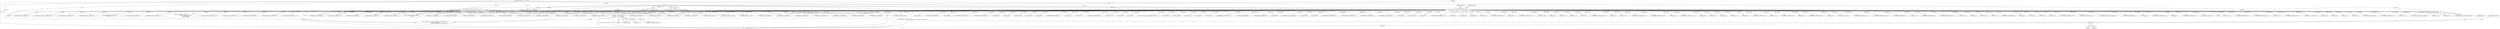 digraph "0_tcpdump_bea2686c296b79609060a104cc139810785b0739@pointer" {
"1000891" [label="(Call,obj_tptr+=8)"];
"1000881" [label="(Call,ipaddr_string(ndo, obj_tptr))"];
"1000145" [label="(MethodParameterIn,netdissect_options *ndo)"];
"1000314" [label="(Call,obj_tptr=tptr+sizeof(struct rsvp_object_header))"];
"1000184" [label="(Call,(const struct rsvp_object_header *)tptr)"];
"1000148" [label="(MethodParameterIn,const u_char *tptr)"];
"1001288" [label="(Call,EXTRACT_16BITS(obj_tptr + 2))"];
"1000884" [label="(Call,EXTRACT_16BITS(obj_tptr + 6))"];
"1002484" [label="(Call,obj_tptr+=sizeof(struct rsvp_obj_frr_t))"];
"1002952" [label="(Call,EXTRACT_24BITS(obj_tptr + 1))"];
"1001650" [label="(Call,obj_tptr + 2)"];
"1003377" [label="(Call,tptr+=rsvp_obj_len)"];
"1001853" [label="(Call,EXTRACT_32BITS(obj_tptr+8))"];
"1003231" [label="(Call,obj_tptr + 8)"];
"1000881" [label="(Call,ipaddr_string(ndo, obj_tptr))"];
"1001284" [label="(Call,EXTRACT_16BITS(obj_tptr+2))"];
"1001483" [label="(Call,obj_tptr+=*(obj_tptr+1))"];
"1000176" [label="(Block,)"];
"1000316" [label="(Call,tptr+sizeof(struct rsvp_object_header))"];
"1001617" [label="(Call,obj_tptr + 4 + i)"];
"1000882" [label="(Identifier,ndo)"];
"1000145" [label="(MethodParameterIn,netdissect_options *ndo)"];
"1000795" [label="(Call,EXTRACT_32BITS(obj_tptr))"];
"1001148" [label="(Call,EXTRACT_16BITS(obj_tptr + 10))"];
"1002057" [label="(Call,obj_tptr+=4)"];
"1001191" [label="(Call,EXTRACT_32BITS(obj_tptr+4))"];
"1001661" [label="(Call,obj_tptr+=4+*(obj_tptr+3))"];
"1000892" [label="(Identifier,obj_tptr)"];
"1001932" [label="(Call,ipaddr_string(ndo, obj_tptr))"];
"1001377" [label="(Call,obj_tptr+6)"];
"1001285" [label="(Call,obj_tptr+2)"];
"1001179" [label="(Call,obj_tptr + 2)"];
"1000844" [label="(Call,obj_tptr+1)"];
"1002009" [label="(Call,EXTRACT_32BITS(obj_tptr))"];
"1001840" [label="(Call,EXTRACT_32BITS(obj_tptr+4))"];
"1001614" [label="(Call,safeputchar(ndo, *(obj_tptr + 4 + i)))"];
"1002953" [label="(Call,obj_tptr + 1)"];
"1002390" [label="(Call,(const struct rsvp_obj_frr_t *)obj_tptr)"];
"1001880" [label="(Call,obj_tptr + 4)"];
"1000880" [label="(Block,)"];
"1001073" [label="(Call,obj_tptr+=4)"];
"1001277" [label="(Call,obj_tptr+1)"];
"1000843" [label="(Call,EXTRACT_24BITS(obj_tptr+1))"];
"1001199" [label="(Call,obj_tptr+8)"];
"1000542" [label="(Call,ipaddr_string(ndo, obj_tptr + 8))"];
"1001025" [label="(Call,ipaddr_string(ndo, obj_tptr+8))"];
"1002291" [label="(Call,ip6addr_string(ndo, obj_tptr+20))"];
"1001799" [label="(Call,ip6addr_string(ndo, obj_tptr + 4))"];
"1000864" [label="(Block,)"];
"1002829" [label="(Call,EXTRACT_16BITS(obj_tptr+2))"];
"1002679" [label="(Call,ipaddr_string(ndo, obj_tptr))"];
"1001473" [label="(Call,EXTRACT_32BITS(obj_tptr + 4))"];
"1003368" [label="(Call,tptr + sizeof(struct rsvp_object_header))"];
"1001780" [label="(Call,obj_tptr + 4)"];
"1001096" [label="(Call,obj_tptr + 2)"];
"1000315" [label="(Identifier,obj_tptr)"];
"1000463" [label="(Call,ip6addr_string(ndo, obj_tptr))"];
"1002769" [label="(Call,ip6addr_string(ndo, obj_tptr))"];
"1000314" [label="(Call,obj_tptr=tptr+sizeof(struct rsvp_object_header))"];
"1000894" [label="(ControlStructure,break;)"];
"1003237" [label="(Call,obj_tptr+=12)"];
"1001638" [label="(Call,obj_tptr+1)"];
"1001646" [label="(Call,obj_tptr+2)"];
"1001128" [label="(Call,EXTRACT_16BITS(obj_tptr + 6))"];
"1001323" [label="(Call,obj_tptr + 1)"];
"1001067" [label="(Call,obj_tptr + 2)"];
"1002280" [label="(Call,ip6addr_string(ndo, obj_tptr))"];
"1001208" [label="(Call,EXTRACT_16BITS(obj_tptr+4))"];
"1001149" [label="(Call,obj_tptr + 10)"];
"1000579" [label="(Call,ipaddr_string(ndo, obj_tptr + 8))"];
"1001854" [label="(Call,obj_tptr+8)"];
"1000886" [label="(Identifier,obj_tptr)"];
"1002662" [label="(Call,obj_tptr+5)"];
"1003008" [label="(Call,(const struct rsvp_obj_integrity_t *)obj_tptr)"];
"1002053" [label="(Call,obj_tptr + 2)"];
"1002568" [label="(Call,obj_tptr+=16)"];
"1002752" [label="(Call,obj_tptr+17)"];
"1002668" [label="(Call,obj_tptr+6)"];
"1002959" [label="(Call,obj_tptr+=4)"];
"1001879" [label="(Call,EXTRACT_32BITS(obj_tptr + 4))"];
"1000941" [label="(Call,ip6addr_string(ndo, obj_tptr))"];
"1000499" [label="(Call,EXTRACT_32BITS(obj_tptr))"];
"1002323" [label="(Call,ipaddr_string(ndo, obj_tptr))"];
"1001516" [label="(Call,EXTRACT_32BITS(obj_tptr))"];
"1001470" [label="(Call,obj_tptr+3)"];
"1003300" [label="(Call,ipaddr_string(ndo, obj_tptr))"];
"1001847" [label="(Call,EXTRACT_32BITS(obj_tptr+4))"];
"1002736" [label="(Call,obj_tptr+=8)"];
"1000883" [label="(Identifier,obj_tptr)"];
"1002364" [label="(Call,ipaddr_string(ndo, obj_tptr+8))"];
"1001453" [label="(Call,obj_tptr+2)"];
"1001198" [label="(Call,EXTRACT_32BITS(obj_tptr+8))"];
"1002757" [label="(Call,EXTRACT_16BITS(obj_tptr+18))"];
"1001706" [label="(Call,EXTRACT_16BITS(obj_tptr))"];
"1001122" [label="(Call,EXTRACT_16BITS(obj_tptr+4))"];
"1001778" [label="(Call,ipaddr_string(ndo, obj_tptr + 4))"];
"1002116" [label="(Call,rsvp_intserv_print(ndo, obj_tptr, obj_tlen))"];
"1000182" [label="(Call,rsvp_obj_header = (const struct rsvp_object_header *)tptr)"];
"1000534" [label="(Call,ipaddr_string(ndo, obj_tptr))"];
"1000891" [label="(Call,obj_tptr+=8)"];
"1001107" [label="(Call,obj_tptr + 4)"];
"1001156" [label="(Call,obj_tptr+=12)"];
"1001474" [label="(Call,obj_tptr + 4)"];
"1003230" [label="(Call,EXTRACT_32BITS(obj_tptr + 8))"];
"1001209" [label="(Call,obj_tptr+4)"];
"1003350" [label="(Call,print_unknown_data(ndo, obj_tptr, \"\n\t    \", obj_tlen))"];
"1001968" [label="(Call,ip6addr_string(ndo, obj_tptr))"];
"1000616" [label="(Call,ipaddr_string(ndo, obj_tptr))"];
"1002595" [label="(Call,ipaddr_string(ndo, obj_tptr))"];
"1002758" [label="(Call,obj_tptr+18)"];
"1003409" [label="(MethodReturn,RET)"];
"1000410" [label="(Call,ip6addr_string(ndo, obj_tptr))"];
"1001448" [label="(Call,obj_tptr+2)"];
"1000893" [label="(Literal,8)"];
"1003366" [label="(Call,print_unknown_data(ndo, tptr + sizeof(struct rsvp_object_header), \"\n\t    \", /* FIXME indentation */\n                               rsvp_obj_len - sizeof(struct rsvp_object_header)))"];
"1001407" [label="(Call,obj_tptr+2)"];
"1002841" [label="(Call,EXTRACT_16BITS(obj_tptr))"];
"1001841" [label="(Call,obj_tptr+4)"];
"1002052" [label="(Call,EXTRACT_16BITS(obj_tptr + 2))"];
"1002806" [label="(Call,obj_tptr+=20)"];
"1000148" [label="(MethodParameterIn,const u_char *tptr)"];
"1000184" [label="(Call,(const struct rsvp_object_header *)tptr)"];
"1001143" [label="(Call,obj_tptr+8)"];
"1002190" [label="(Call,ip6addr_string(ndo, obj_tptr))"];
"1000952" [label="(Call,ip6addr_string(ndo, obj_tptr+20))"];
"1000984" [label="(Call,ipaddr_string(ndo, obj_tptr))"];
"1001419" [label="(Call,obj_tptr + 7)"];
"1000321" [label="(Identifier,obj_tlen)"];
"1001129" [label="(Call,obj_tptr + 6)"];
"1000471" [label="(Call,ip6addr_string(ndo, obj_tptr + 20))"];
"1002353" [label="(Call,ipaddr_string(ndo, obj_tptr))"];
"1002897" [label="(Call,print_unknown_data(ndo, obj_tptr + 2, \"\n\t\t\", *(obj_tptr + 1) - 2))"];
"1002160" [label="(Call,ipaddr_string(ndo, obj_tptr))"];
"1003227" [label="(Call,obj_tptr+4)"];
"1000186" [label="(Identifier,tptr)"];
"1001142" [label="(Call,EXTRACT_16BITS(obj_tptr+8))"];
"1001486" [label="(Call,obj_tptr+1)"];
"1003245" [label="(Call,obj_tptr+=4)"];
"1002598" [label="(Call,ipaddr_string(ndo, obj_tptr + 4))"];
"1002220" [label="(Call,ip6addr_string(ndo, obj_tptr))"];
"1002250" [label="(Call,ipaddr_string(ndo, obj_tptr))"];
"1002667" [label="(Call,EXTRACT_16BITS(obj_tptr+6))"];
"1000681" [label="(Call,ipaddr_string(ndo, obj_tptr))"];
"1000506" [label="(Call,ip6addr_string(ndo, obj_tptr + 8))"];
"1001221" [label="(Call,EXTRACT_16BITS(obj_tptr + 4))"];
"1001480" [label="(Call,obj_tptr+1)"];
"1000911" [label="(Call,ip6addr_string(ndo, obj_tptr))"];
"1001178" [label="(Call,EXTRACT_16BITS(obj_tptr + 2))"];
"1001412" [label="(Call,obj_tptr+6)"];
"1001801" [label="(Call,obj_tptr + 4)"];
"1001289" [label="(Call,obj_tptr + 2)"];
"1001858" [label="(Call,obj_tptr + 12)"];
"1001123" [label="(Call,obj_tptr+4)"];
"1003156" [label="(Call,EXTRACT_32BITS(obj_tptr))"];
"1000885" [label="(Call,obj_tptr + 6)"];
"1000644" [label="(Call,ip6addr_string(ndo, obj_tptr))"];
"1001014" [label="(Call,ipaddr_string(ndo, obj_tptr))"];
"1001405" [label="(Call,ipaddr_string(ndo, obj_tptr+2))"];
"1000852" [label="(Call,obj_tptr+=4)"];
"1000770" [label="(Call,EXTRACT_32BITS(obj_tptr))"];
"1001666" [label="(Call,obj_tptr+3)"];
"1003325" [label="(Call,ip6addr_string(ndo, obj_tptr))"];
"1003226" [label="(Call,EXTRACT_32BITS(obj_tptr+4))"];
"1000363" [label="(Call,ipaddr_string(ndo, obj_tptr))"];
"1001587" [label="(Call,obj_tptr+3)"];
"1001893" [label="(Call,obj_tptr+=subobj_len)"];
"1001095" [label="(Call,EXTRACT_16BITS(obj_tptr + 2))"];
"1001857" [label="(Call,EXTRACT_32BITS(obj_tptr + 12))"];
"1000746" [label="(Call,EXTRACT_32BITS(obj_tptr))"];
"1000709" [label="(Call,ip6addr_string(ndo, obj_tptr))"];
"1001222" [label="(Call,obj_tptr + 4)"];
"1001554" [label="(Call,EXTRACT_32BITS(obj_tptr))"];
"1001066" [label="(Call,EXTRACT_16BITS(obj_tptr + 2))"];
"1001233" [label="(Call,obj_tptr+=12)"];
"1001272" [label="(Call,obj_tptr+1)"];
"1001295" [label="(Call,obj_tptr+=4)"];
"1002830" [label="(Call,obj_tptr+2)"];
"1003185" [label="(Call,EXTRACT_16BITS(obj_tptr))"];
"1003100" [label="(Call,signature_verify(ndo, pptr, plen,\n                                            obj_ptr.rsvp_obj_integrity->digest,\n                                            rsvp_clear_checksum,\n                                            rsvp_com_header))"];
"1001192" [label="(Call,obj_tptr+4)"];
"1001462" [label="(Call,obj_tptr+3)"];
"1001658" [label="(Call,obj_tptr+3)"];
"1001848" [label="(Call,obj_tptr+4)"];
"1002621" [label="(Call,ND_TCHECK_32BITS(obj_tptr))"];
"1000571" [label="(Call,ipaddr_string(ndo, obj_tptr))"];
"1000891" -> "1000864"  [label="AST: "];
"1000891" -> "1000893"  [label="CFG: "];
"1000892" -> "1000891"  [label="AST: "];
"1000893" -> "1000891"  [label="AST: "];
"1000894" -> "1000891"  [label="CFG: "];
"1000891" -> "1003409"  [label="DDG: obj_tptr"];
"1000881" -> "1000891"  [label="DDG: obj_tptr"];
"1000881" -> "1000880"  [label="AST: "];
"1000881" -> "1000883"  [label="CFG: "];
"1000882" -> "1000881"  [label="AST: "];
"1000883" -> "1000881"  [label="AST: "];
"1000886" -> "1000881"  [label="CFG: "];
"1000881" -> "1003409"  [label="DDG: ipaddr_string(ndo, obj_tptr)"];
"1000881" -> "1003409"  [label="DDG: ndo"];
"1000145" -> "1000881"  [label="DDG: ndo"];
"1000314" -> "1000881"  [label="DDG: obj_tptr"];
"1000881" -> "1000884"  [label="DDG: obj_tptr"];
"1000881" -> "1000885"  [label="DDG: obj_tptr"];
"1000881" -> "1003366"  [label="DDG: ndo"];
"1000145" -> "1000144"  [label="AST: "];
"1000145" -> "1003409"  [label="DDG: ndo"];
"1000145" -> "1000363"  [label="DDG: ndo"];
"1000145" -> "1000410"  [label="DDG: ndo"];
"1000145" -> "1000463"  [label="DDG: ndo"];
"1000145" -> "1000471"  [label="DDG: ndo"];
"1000145" -> "1000506"  [label="DDG: ndo"];
"1000145" -> "1000534"  [label="DDG: ndo"];
"1000145" -> "1000542"  [label="DDG: ndo"];
"1000145" -> "1000571"  [label="DDG: ndo"];
"1000145" -> "1000579"  [label="DDG: ndo"];
"1000145" -> "1000616"  [label="DDG: ndo"];
"1000145" -> "1000644"  [label="DDG: ndo"];
"1000145" -> "1000681"  [label="DDG: ndo"];
"1000145" -> "1000709"  [label="DDG: ndo"];
"1000145" -> "1000911"  [label="DDG: ndo"];
"1000145" -> "1000941"  [label="DDG: ndo"];
"1000145" -> "1000952"  [label="DDG: ndo"];
"1000145" -> "1000984"  [label="DDG: ndo"];
"1000145" -> "1001014"  [label="DDG: ndo"];
"1000145" -> "1001025"  [label="DDG: ndo"];
"1000145" -> "1001405"  [label="DDG: ndo"];
"1000145" -> "1001614"  [label="DDG: ndo"];
"1000145" -> "1001778"  [label="DDG: ndo"];
"1000145" -> "1001799"  [label="DDG: ndo"];
"1000145" -> "1001932"  [label="DDG: ndo"];
"1000145" -> "1001968"  [label="DDG: ndo"];
"1000145" -> "1002116"  [label="DDG: ndo"];
"1000145" -> "1002160"  [label="DDG: ndo"];
"1000145" -> "1002190"  [label="DDG: ndo"];
"1000145" -> "1002220"  [label="DDG: ndo"];
"1000145" -> "1002250"  [label="DDG: ndo"];
"1000145" -> "1002280"  [label="DDG: ndo"];
"1000145" -> "1002291"  [label="DDG: ndo"];
"1000145" -> "1002323"  [label="DDG: ndo"];
"1000145" -> "1002353"  [label="DDG: ndo"];
"1000145" -> "1002364"  [label="DDG: ndo"];
"1000145" -> "1002595"  [label="DDG: ndo"];
"1000145" -> "1002598"  [label="DDG: ndo"];
"1000145" -> "1002679"  [label="DDG: ndo"];
"1000145" -> "1002769"  [label="DDG: ndo"];
"1000145" -> "1002897"  [label="DDG: ndo"];
"1000145" -> "1003100"  [label="DDG: ndo"];
"1000145" -> "1003300"  [label="DDG: ndo"];
"1000145" -> "1003325"  [label="DDG: ndo"];
"1000145" -> "1003350"  [label="DDG: ndo"];
"1000145" -> "1003366"  [label="DDG: ndo"];
"1000314" -> "1000176"  [label="AST: "];
"1000314" -> "1000316"  [label="CFG: "];
"1000315" -> "1000314"  [label="AST: "];
"1000316" -> "1000314"  [label="AST: "];
"1000321" -> "1000314"  [label="CFG: "];
"1000314" -> "1003409"  [label="DDG: obj_tptr"];
"1000314" -> "1003409"  [label="DDG: tptr+sizeof(struct rsvp_object_header)"];
"1000184" -> "1000314"  [label="DDG: tptr"];
"1000148" -> "1000314"  [label="DDG: tptr"];
"1000314" -> "1000363"  [label="DDG: obj_tptr"];
"1000314" -> "1000410"  [label="DDG: obj_tptr"];
"1000314" -> "1000463"  [label="DDG: obj_tptr"];
"1000314" -> "1000499"  [label="DDG: obj_tptr"];
"1000314" -> "1000534"  [label="DDG: obj_tptr"];
"1000314" -> "1000571"  [label="DDG: obj_tptr"];
"1000314" -> "1000616"  [label="DDG: obj_tptr"];
"1000314" -> "1000644"  [label="DDG: obj_tptr"];
"1000314" -> "1000681"  [label="DDG: obj_tptr"];
"1000314" -> "1000709"  [label="DDG: obj_tptr"];
"1000314" -> "1000746"  [label="DDG: obj_tptr"];
"1000314" -> "1000770"  [label="DDG: obj_tptr"];
"1000314" -> "1000795"  [label="DDG: obj_tptr"];
"1000314" -> "1000843"  [label="DDG: obj_tptr"];
"1000314" -> "1000844"  [label="DDG: obj_tptr"];
"1000314" -> "1000852"  [label="DDG: obj_tptr"];
"1000314" -> "1000911"  [label="DDG: obj_tptr"];
"1000314" -> "1000941"  [label="DDG: obj_tptr"];
"1000314" -> "1000984"  [label="DDG: obj_tptr"];
"1000314" -> "1001014"  [label="DDG: obj_tptr"];
"1000314" -> "1001066"  [label="DDG: obj_tptr"];
"1000314" -> "1001067"  [label="DDG: obj_tptr"];
"1000314" -> "1001073"  [label="DDG: obj_tptr"];
"1000314" -> "1001095"  [label="DDG: obj_tptr"];
"1000314" -> "1001096"  [label="DDG: obj_tptr"];
"1000314" -> "1001107"  [label="DDG: obj_tptr"];
"1000314" -> "1001122"  [label="DDG: obj_tptr"];
"1000314" -> "1001123"  [label="DDG: obj_tptr"];
"1000314" -> "1001128"  [label="DDG: obj_tptr"];
"1000314" -> "1001129"  [label="DDG: obj_tptr"];
"1000314" -> "1001142"  [label="DDG: obj_tptr"];
"1000314" -> "1001143"  [label="DDG: obj_tptr"];
"1000314" -> "1001148"  [label="DDG: obj_tptr"];
"1000314" -> "1001149"  [label="DDG: obj_tptr"];
"1000314" -> "1001156"  [label="DDG: obj_tptr"];
"1000314" -> "1001178"  [label="DDG: obj_tptr"];
"1000314" -> "1001179"  [label="DDG: obj_tptr"];
"1000314" -> "1001191"  [label="DDG: obj_tptr"];
"1000314" -> "1001192"  [label="DDG: obj_tptr"];
"1000314" -> "1001198"  [label="DDG: obj_tptr"];
"1000314" -> "1001199"  [label="DDG: obj_tptr"];
"1000314" -> "1001208"  [label="DDG: obj_tptr"];
"1000314" -> "1001209"  [label="DDG: obj_tptr"];
"1000314" -> "1001221"  [label="DDG: obj_tptr"];
"1000314" -> "1001222"  [label="DDG: obj_tptr"];
"1000314" -> "1001233"  [label="DDG: obj_tptr"];
"1000314" -> "1001272"  [label="DDG: obj_tptr"];
"1000314" -> "1001277"  [label="DDG: obj_tptr"];
"1000314" -> "1001284"  [label="DDG: obj_tptr"];
"1000314" -> "1001285"  [label="DDG: obj_tptr"];
"1000314" -> "1001288"  [label="DDG: obj_tptr"];
"1000314" -> "1001289"  [label="DDG: obj_tptr"];
"1000314" -> "1001295"  [label="DDG: obj_tptr"];
"1000314" -> "1001323"  [label="DDG: obj_tptr"];
"1000314" -> "1001377"  [label="DDG: obj_tptr"];
"1000314" -> "1001405"  [label="DDG: obj_tptr"];
"1000314" -> "1001407"  [label="DDG: obj_tptr"];
"1000314" -> "1001412"  [label="DDG: obj_tptr"];
"1000314" -> "1001419"  [label="DDG: obj_tptr"];
"1000314" -> "1001448"  [label="DDG: obj_tptr"];
"1000314" -> "1001453"  [label="DDG: obj_tptr"];
"1000314" -> "1001462"  [label="DDG: obj_tptr"];
"1000314" -> "1001470"  [label="DDG: obj_tptr"];
"1000314" -> "1001473"  [label="DDG: obj_tptr"];
"1000314" -> "1001474"  [label="DDG: obj_tptr"];
"1000314" -> "1001480"  [label="DDG: obj_tptr"];
"1000314" -> "1001483"  [label="DDG: obj_tptr"];
"1000314" -> "1001486"  [label="DDG: obj_tptr"];
"1000314" -> "1001516"  [label="DDG: obj_tptr"];
"1000314" -> "1001554"  [label="DDG: obj_tptr"];
"1000314" -> "1001587"  [label="DDG: obj_tptr"];
"1000314" -> "1001617"  [label="DDG: obj_tptr"];
"1000314" -> "1001638"  [label="DDG: obj_tptr"];
"1000314" -> "1001646"  [label="DDG: obj_tptr"];
"1000314" -> "1001650"  [label="DDG: obj_tptr"];
"1000314" -> "1001658"  [label="DDG: obj_tptr"];
"1000314" -> "1001661"  [label="DDG: obj_tptr"];
"1000314" -> "1001666"  [label="DDG: obj_tptr"];
"1000314" -> "1001706"  [label="DDG: obj_tptr"];
"1000314" -> "1001778"  [label="DDG: obj_tptr"];
"1000314" -> "1001780"  [label="DDG: obj_tptr"];
"1000314" -> "1001799"  [label="DDG: obj_tptr"];
"1000314" -> "1001801"  [label="DDG: obj_tptr"];
"1000314" -> "1001840"  [label="DDG: obj_tptr"];
"1000314" -> "1001841"  [label="DDG: obj_tptr"];
"1000314" -> "1001847"  [label="DDG: obj_tptr"];
"1000314" -> "1001848"  [label="DDG: obj_tptr"];
"1000314" -> "1001853"  [label="DDG: obj_tptr"];
"1000314" -> "1001854"  [label="DDG: obj_tptr"];
"1000314" -> "1001857"  [label="DDG: obj_tptr"];
"1000314" -> "1001858"  [label="DDG: obj_tptr"];
"1000314" -> "1001879"  [label="DDG: obj_tptr"];
"1000314" -> "1001880"  [label="DDG: obj_tptr"];
"1000314" -> "1001893"  [label="DDG: obj_tptr"];
"1000314" -> "1001932"  [label="DDG: obj_tptr"];
"1000314" -> "1001968"  [label="DDG: obj_tptr"];
"1000314" -> "1002009"  [label="DDG: obj_tptr"];
"1000314" -> "1002052"  [label="DDG: obj_tptr"];
"1000314" -> "1002053"  [label="DDG: obj_tptr"];
"1000314" -> "1002057"  [label="DDG: obj_tptr"];
"1000314" -> "1002160"  [label="DDG: obj_tptr"];
"1000314" -> "1002190"  [label="DDG: obj_tptr"];
"1000314" -> "1002220"  [label="DDG: obj_tptr"];
"1000314" -> "1002250"  [label="DDG: obj_tptr"];
"1000314" -> "1002280"  [label="DDG: obj_tptr"];
"1000314" -> "1002323"  [label="DDG: obj_tptr"];
"1000314" -> "1002353"  [label="DDG: obj_tptr"];
"1000314" -> "1002390"  [label="DDG: obj_tptr"];
"1000314" -> "1002484"  [label="DDG: obj_tptr"];
"1000314" -> "1002568"  [label="DDG: obj_tptr"];
"1000314" -> "1002595"  [label="DDG: obj_tptr"];
"1000314" -> "1002621"  [label="DDG: obj_tptr"];
"1000314" -> "1002662"  [label="DDG: obj_tptr"];
"1000314" -> "1002667"  [label="DDG: obj_tptr"];
"1000314" -> "1002668"  [label="DDG: obj_tptr"];
"1000314" -> "1002679"  [label="DDG: obj_tptr"];
"1000314" -> "1002736"  [label="DDG: obj_tptr"];
"1000314" -> "1002752"  [label="DDG: obj_tptr"];
"1000314" -> "1002757"  [label="DDG: obj_tptr"];
"1000314" -> "1002758"  [label="DDG: obj_tptr"];
"1000314" -> "1002769"  [label="DDG: obj_tptr"];
"1000314" -> "1002806"  [label="DDG: obj_tptr"];
"1000314" -> "1002829"  [label="DDG: obj_tptr"];
"1000314" -> "1002830"  [label="DDG: obj_tptr"];
"1000314" -> "1002841"  [label="DDG: obj_tptr"];
"1000314" -> "1002952"  [label="DDG: obj_tptr"];
"1000314" -> "1002953"  [label="DDG: obj_tptr"];
"1000314" -> "1002959"  [label="DDG: obj_tptr"];
"1000314" -> "1003008"  [label="DDG: obj_tptr"];
"1000314" -> "1003156"  [label="DDG: obj_tptr"];
"1000314" -> "1003185"  [label="DDG: obj_tptr"];
"1000314" -> "1003226"  [label="DDG: obj_tptr"];
"1000314" -> "1003227"  [label="DDG: obj_tptr"];
"1000314" -> "1003230"  [label="DDG: obj_tptr"];
"1000314" -> "1003231"  [label="DDG: obj_tptr"];
"1000314" -> "1003237"  [label="DDG: obj_tptr"];
"1000314" -> "1003245"  [label="DDG: obj_tptr"];
"1000314" -> "1003300"  [label="DDG: obj_tptr"];
"1000314" -> "1003325"  [label="DDG: obj_tptr"];
"1000314" -> "1003350"  [label="DDG: obj_tptr"];
"1000184" -> "1000182"  [label="AST: "];
"1000184" -> "1000186"  [label="CFG: "];
"1000185" -> "1000184"  [label="AST: "];
"1000186" -> "1000184"  [label="AST: "];
"1000182" -> "1000184"  [label="CFG: "];
"1000184" -> "1003409"  [label="DDG: tptr"];
"1000184" -> "1000182"  [label="DDG: tptr"];
"1000148" -> "1000184"  [label="DDG: tptr"];
"1000184" -> "1000316"  [label="DDG: tptr"];
"1000184" -> "1003366"  [label="DDG: tptr"];
"1000184" -> "1003368"  [label="DDG: tptr"];
"1000184" -> "1003377"  [label="DDG: tptr"];
"1000148" -> "1000144"  [label="AST: "];
"1000148" -> "1003409"  [label="DDG: tptr"];
"1000148" -> "1000316"  [label="DDG: tptr"];
"1000148" -> "1003366"  [label="DDG: tptr"];
"1000148" -> "1003368"  [label="DDG: tptr"];
"1000148" -> "1003377"  [label="DDG: tptr"];
}
